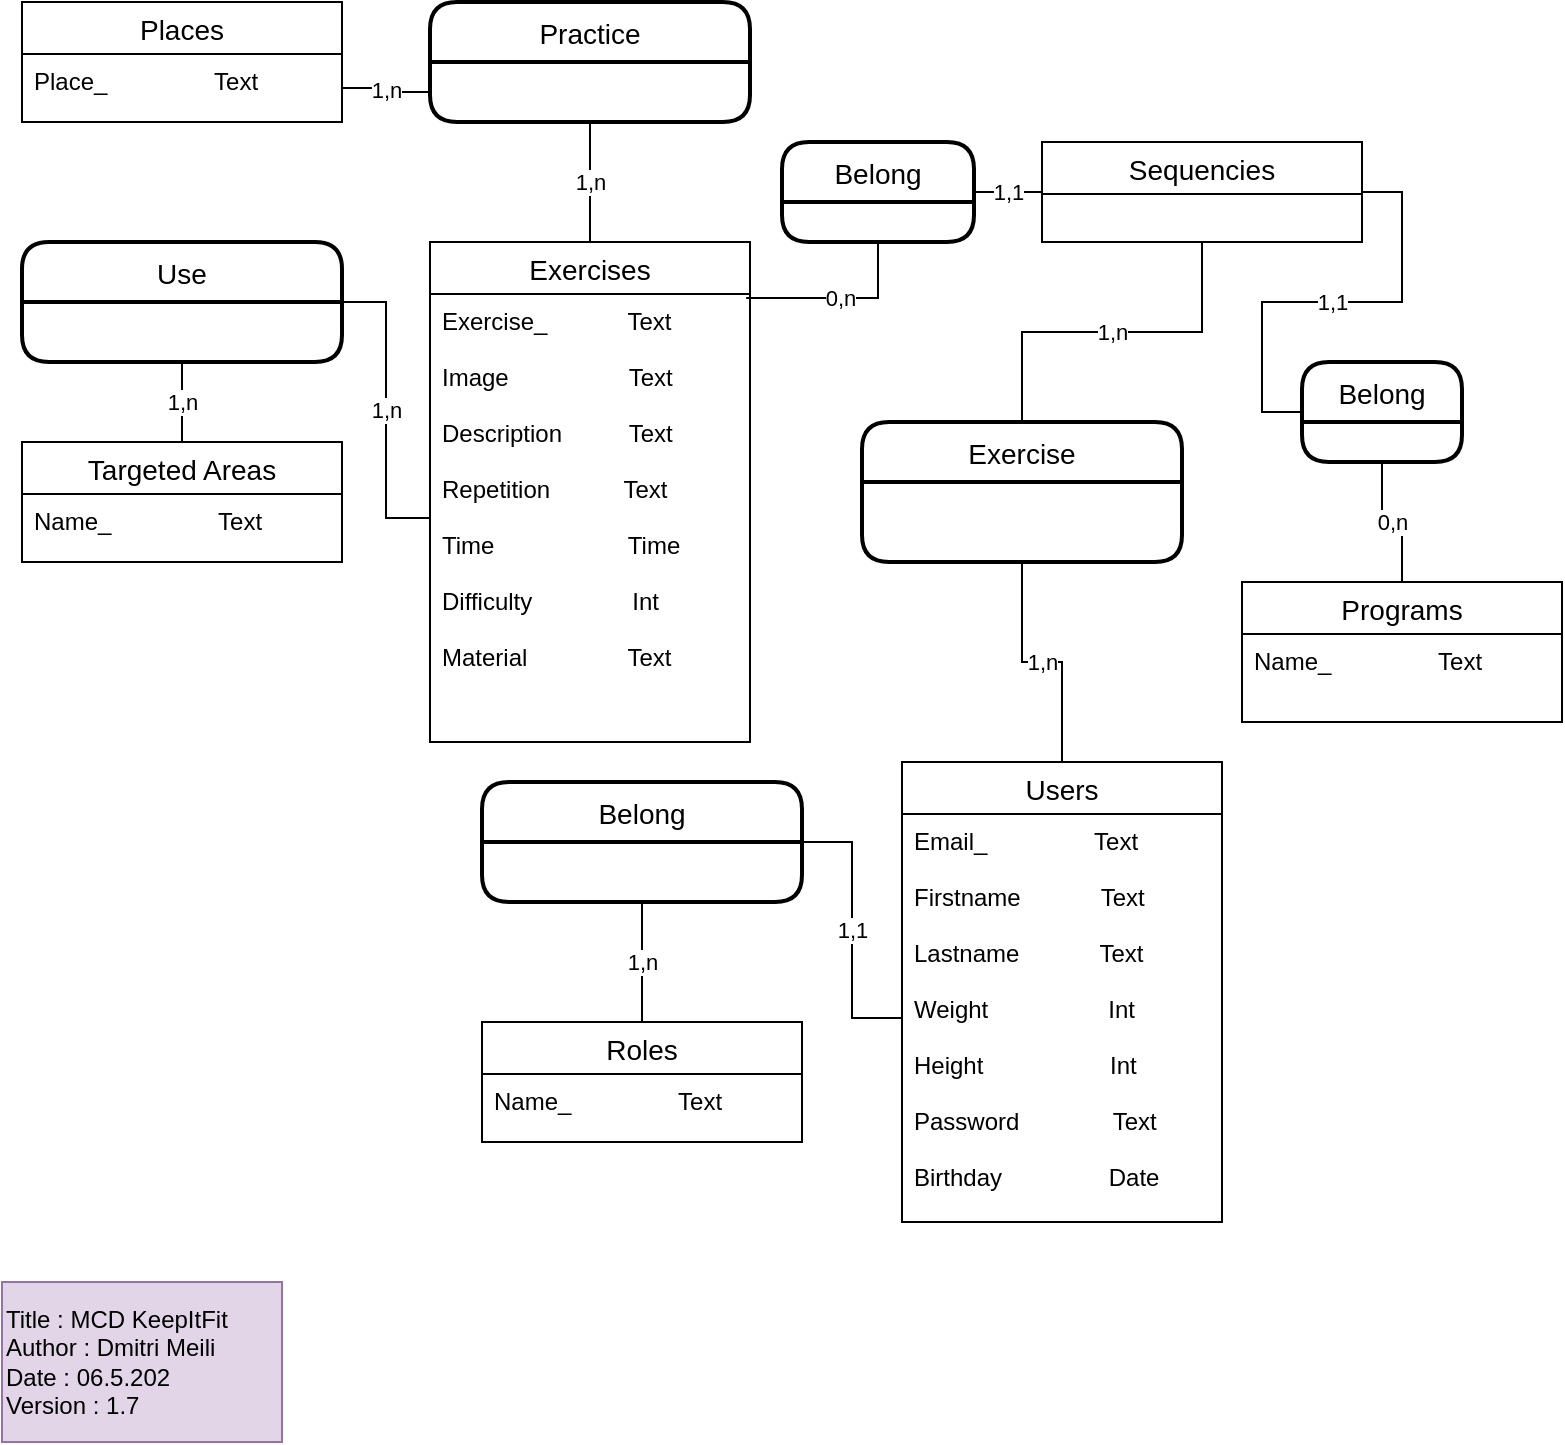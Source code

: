 <mxfile version="18.0.1" type="device"><diagram id="tRub4JKw9gHAlWl4dK4v" name="Page-1"><mxGraphModel dx="1422" dy="734" grid="1" gridSize="10" guides="1" tooltips="1" connect="1" arrows="1" fold="1" page="1" pageScale="1" pageWidth="827" pageHeight="1169" math="0" shadow="0"><root><mxCell id="0"/><mxCell id="1" parent="0"/><mxCell id="4A7Yl201nHzoSWZXf18e-16" value="1,n" style="edgeStyle=orthogonalEdgeStyle;rounded=0;orthogonalLoop=1;jettySize=auto;html=1;exitX=0.5;exitY=0;exitDx=0;exitDy=0;entryX=0.5;entryY=1;entryDx=0;entryDy=0;endArrow=none;endFill=0;" parent="1" source="4A7Yl201nHzoSWZXf18e-1" target="FkTs1gKLr_pIvV2boRRY-3" edge="1"><mxGeometry relative="1" as="geometry"><mxPoint x="540" y="380" as="targetPoint"/></mxGeometry></mxCell><mxCell id="4A7Yl201nHzoSWZXf18e-1" value="Users" style="swimlane;fontStyle=0;childLayout=stackLayout;horizontal=1;startSize=26;horizontalStack=0;resizeParent=1;resizeParentMax=0;resizeLast=0;collapsible=1;marginBottom=0;align=center;fontSize=14;" parent="1" vertex="1"><mxGeometry x="490" y="440" width="160" height="230" as="geometry"/></mxCell><mxCell id="4A7Yl201nHzoSWZXf18e-2" value="Email_                Text&#10;&#10;Firstname            Text&#10;&#10;Lastname            Text&#10;&#10;Weight                  Int&#10;&#10;Height                   Int&#10;&#10;Password              Text&#10;&#10;Birthday                Date" style="text;strokeColor=none;fillColor=none;spacingLeft=4;spacingRight=4;overflow=hidden;rotatable=0;points=[[0,0.5],[1,0.5]];portConstraint=eastwest;fontSize=12;" parent="4A7Yl201nHzoSWZXf18e-1" vertex="1"><mxGeometry y="26" width="160" height="204" as="geometry"/></mxCell><mxCell id="4A7Yl201nHzoSWZXf18e-13" value="1,1" style="edgeStyle=orthogonalEdgeStyle;rounded=0;orthogonalLoop=1;jettySize=auto;html=1;exitX=1;exitY=0.5;exitDx=0;exitDy=0;endArrow=none;endFill=0;" parent="1" source="4A7Yl201nHzoSWZXf18e-5" target="4A7Yl201nHzoSWZXf18e-2" edge="1"><mxGeometry relative="1" as="geometry"/></mxCell><mxCell id="4A7Yl201nHzoSWZXf18e-14" value="1,n" style="edgeStyle=orthogonalEdgeStyle;rounded=0;orthogonalLoop=1;jettySize=auto;html=1;exitX=0.5;exitY=1;exitDx=0;exitDy=0;entryX=0.5;entryY=0;entryDx=0;entryDy=0;endArrow=none;endFill=0;" parent="1" source="4A7Yl201nHzoSWZXf18e-5" target="4A7Yl201nHzoSWZXf18e-7" edge="1"><mxGeometry relative="1" as="geometry"/></mxCell><mxCell id="4A7Yl201nHzoSWZXf18e-5" value="Belong" style="swimlane;childLayout=stackLayout;horizontal=1;startSize=30;horizontalStack=0;rounded=1;fontSize=14;fontStyle=0;strokeWidth=2;resizeParent=0;resizeLast=1;shadow=0;dashed=0;align=center;" parent="1" vertex="1"><mxGeometry x="280" y="450" width="160" height="60" as="geometry"/></mxCell><mxCell id="4A7Yl201nHzoSWZXf18e-7" value="Roles" style="swimlane;fontStyle=0;childLayout=stackLayout;horizontal=1;startSize=26;horizontalStack=0;resizeParent=1;resizeParentMax=0;resizeLast=0;collapsible=1;marginBottom=0;align=center;fontSize=14;" parent="1" vertex="1"><mxGeometry x="280" y="570" width="160" height="60" as="geometry"/></mxCell><mxCell id="4A7Yl201nHzoSWZXf18e-8" value="Name_                Text" style="text;strokeColor=none;fillColor=none;spacingLeft=4;spacingRight=4;overflow=hidden;rotatable=0;points=[[0,0.5],[1,0.5]];portConstraint=eastwest;fontSize=12;" parent="4A7Yl201nHzoSWZXf18e-7" vertex="1"><mxGeometry y="26" width="160" height="34" as="geometry"/></mxCell><mxCell id="4A7Yl201nHzoSWZXf18e-9" value="Places" style="swimlane;fontStyle=0;childLayout=stackLayout;horizontal=1;startSize=26;horizontalStack=0;resizeParent=1;resizeParentMax=0;resizeLast=0;collapsible=1;marginBottom=0;align=center;fontSize=14;" parent="1" vertex="1"><mxGeometry x="50" y="60" width="160" height="60" as="geometry"/></mxCell><mxCell id="4A7Yl201nHzoSWZXf18e-10" value="Place_                Text" style="text;strokeColor=none;fillColor=none;spacingLeft=4;spacingRight=4;overflow=hidden;rotatable=0;points=[[0,0.5],[1,0.5]];portConstraint=eastwest;fontSize=12;" parent="4A7Yl201nHzoSWZXf18e-9" vertex="1"><mxGeometry y="26" width="160" height="34" as="geometry"/></mxCell><mxCell id="4A7Yl201nHzoSWZXf18e-20" value="1,n" style="edgeStyle=orthogonalEdgeStyle;rounded=0;orthogonalLoop=1;jettySize=auto;html=1;exitX=0.5;exitY=0;exitDx=0;exitDy=0;entryX=0.5;entryY=1;entryDx=0;entryDy=0;endArrow=none;endFill=0;" parent="1" source="4A7Yl201nHzoSWZXf18e-11" target="4A7Yl201nHzoSWZXf18e-19" edge="1"><mxGeometry relative="1" as="geometry"/></mxCell><mxCell id="4A7Yl201nHzoSWZXf18e-11" value="Exercises" style="swimlane;fontStyle=0;childLayout=stackLayout;horizontal=1;startSize=26;horizontalStack=0;resizeParent=1;resizeParentMax=0;resizeLast=0;collapsible=1;marginBottom=0;align=center;fontSize=14;" parent="1" vertex="1"><mxGeometry x="254" y="180" width="160" height="250" as="geometry"/></mxCell><mxCell id="4A7Yl201nHzoSWZXf18e-12" value="Exercise_            Text&#10;&#10;Image                  Text&#10;&#10;Description          Text&#10;&#10;Repetition           Text&#10;&#10;Time                    Time&#10;&#10;Difficulty               Int&#10;&#10;Material               Text&#10;&#10;" style="text;strokeColor=none;fillColor=none;spacingLeft=4;spacingRight=4;overflow=hidden;rotatable=0;points=[[0,0.5],[1,0.5]];portConstraint=eastwest;fontSize=12;" parent="4A7Yl201nHzoSWZXf18e-11" vertex="1"><mxGeometry y="26" width="160" height="224" as="geometry"/></mxCell><mxCell id="4A7Yl201nHzoSWZXf18e-19" value="Practice" style="swimlane;childLayout=stackLayout;horizontal=1;startSize=30;horizontalStack=0;rounded=1;fontSize=14;fontStyle=0;strokeWidth=2;resizeParent=0;resizeLast=1;shadow=0;dashed=0;align=center;" parent="1" vertex="1"><mxGeometry x="254" y="60" width="160" height="60" as="geometry"/></mxCell><mxCell id="4A7Yl201nHzoSWZXf18e-25" value="1,n" style="edgeStyle=orthogonalEdgeStyle;rounded=0;orthogonalLoop=1;jettySize=auto;html=1;exitX=1;exitY=0.5;exitDx=0;exitDy=0;endArrow=none;endFill=0;" parent="1" source="4A7Yl201nHzoSWZXf18e-22" target="4A7Yl201nHzoSWZXf18e-12" edge="1"><mxGeometry relative="1" as="geometry"/></mxCell><mxCell id="4A7Yl201nHzoSWZXf18e-26" value="1,n" style="edgeStyle=orthogonalEdgeStyle;rounded=0;orthogonalLoop=1;jettySize=auto;html=1;exitX=0.5;exitY=1;exitDx=0;exitDy=0;entryX=0.5;entryY=0;entryDx=0;entryDy=0;endArrow=none;endFill=0;" parent="1" source="4A7Yl201nHzoSWZXf18e-22" target="4A7Yl201nHzoSWZXf18e-23" edge="1"><mxGeometry relative="1" as="geometry"/></mxCell><mxCell id="4A7Yl201nHzoSWZXf18e-22" value="Use" style="swimlane;childLayout=stackLayout;horizontal=1;startSize=30;horizontalStack=0;rounded=1;fontSize=14;fontStyle=0;strokeWidth=2;resizeParent=0;resizeLast=1;shadow=0;dashed=0;align=center;" parent="1" vertex="1"><mxGeometry x="50" y="180" width="160" height="60" as="geometry"/></mxCell><mxCell id="4A7Yl201nHzoSWZXf18e-23" value="Targeted Areas" style="swimlane;fontStyle=0;childLayout=stackLayout;horizontal=1;startSize=26;horizontalStack=0;resizeParent=1;resizeParentMax=0;resizeLast=0;collapsible=1;marginBottom=0;align=center;fontSize=14;" parent="1" vertex="1"><mxGeometry x="50" y="280" width="160" height="60" as="geometry"/></mxCell><mxCell id="4A7Yl201nHzoSWZXf18e-24" value="Name_                Text" style="text;strokeColor=none;fillColor=none;spacingLeft=4;spacingRight=4;overflow=hidden;rotatable=0;points=[[0,0.5],[1,0.5]];portConstraint=eastwest;fontSize=12;" parent="4A7Yl201nHzoSWZXf18e-23" vertex="1"><mxGeometry y="26" width="160" height="34" as="geometry"/></mxCell><mxCell id="4A7Yl201nHzoSWZXf18e-32" value="Title : MCD KeepItFit&lt;br&gt;Author : Dmitri Meili&lt;br&gt;Date : 06.5.202&lt;br&gt;Version : 1.7" style="rounded=0;whiteSpace=wrap;html=1;fillColor=#e1d5e7;strokeColor=#9673a6;align=left;" parent="1" vertex="1"><mxGeometry x="40" y="700" width="140" height="80" as="geometry"/></mxCell><mxCell id="4A7Yl201nHzoSWZXf18e-33" value="Programs" style="swimlane;fontStyle=0;childLayout=stackLayout;horizontal=1;startSize=26;horizontalStack=0;resizeParent=1;resizeParentMax=0;resizeLast=0;collapsible=1;marginBottom=0;align=center;fontSize=14;" parent="1" vertex="1"><mxGeometry x="660" y="350" width="160" height="70" as="geometry"/></mxCell><mxCell id="4A7Yl201nHzoSWZXf18e-34" value="Name_                Text" style="text;strokeColor=none;fillColor=none;spacingLeft=4;spacingRight=4;overflow=hidden;rotatable=0;points=[[0,0.5],[1,0.5]];portConstraint=eastwest;fontSize=12;" parent="4A7Yl201nHzoSWZXf18e-33" vertex="1"><mxGeometry y="26" width="160" height="44" as="geometry"/></mxCell><mxCell id="4A7Yl201nHzoSWZXf18e-35" value="1,n" style="edgeStyle=orthogonalEdgeStyle;rounded=0;orthogonalLoop=1;jettySize=auto;html=1;exitX=1;exitY=0.5;exitDx=0;exitDy=0;entryX=0;entryY=0.75;entryDx=0;entryDy=0;endArrow=none;endFill=0;" parent="1" source="4A7Yl201nHzoSWZXf18e-10" target="4A7Yl201nHzoSWZXf18e-19" edge="1"><mxGeometry relative="1" as="geometry"/></mxCell><mxCell id="4A7Yl201nHzoSWZXf18e-40" value="0,n" style="edgeStyle=orthogonalEdgeStyle;rounded=0;orthogonalLoop=1;jettySize=auto;html=1;exitX=0.5;exitY=1;exitDx=0;exitDy=0;entryX=0.988;entryY=0.009;entryDx=0;entryDy=0;entryPerimeter=0;endArrow=none;endFill=0;" parent="1" source="jQF4DJG_rWr-ggsBmy3Q-4" target="4A7Yl201nHzoSWZXf18e-12" edge="1"><mxGeometry relative="1" as="geometry"><mxPoint x="460" y="200" as="sourcePoint"/></mxGeometry></mxCell><mxCell id="FkTs1gKLr_pIvV2boRRY-8" value="1,n" style="edgeStyle=orthogonalEdgeStyle;rounded=0;orthogonalLoop=1;jettySize=auto;html=1;entryX=0.5;entryY=0;entryDx=0;entryDy=0;endArrow=none;endFill=0;exitX=0.5;exitY=1;exitDx=0;exitDy=0;" parent="1" source="jQF4DJG_rWr-ggsBmy3Q-1" target="FkTs1gKLr_pIvV2boRRY-3" edge="1"><mxGeometry relative="1" as="geometry"><mxPoint x="540" y="230" as="sourcePoint"/></mxGeometry></mxCell><mxCell id="FkTs1gKLr_pIvV2boRRY-3" value="Exercise" style="swimlane;childLayout=stackLayout;horizontal=1;startSize=30;horizontalStack=0;rounded=1;fontSize=14;fontStyle=0;strokeWidth=2;resizeParent=0;resizeLast=1;shadow=0;dashed=0;align=center;" parent="1" vertex="1"><mxGeometry x="470" y="270" width="160" height="70" as="geometry"/></mxCell><mxCell id="jQF4DJG_rWr-ggsBmy3Q-7" value="1,1" style="edgeStyle=orthogonalEdgeStyle;rounded=0;orthogonalLoop=1;jettySize=auto;html=1;exitX=1;exitY=0.5;exitDx=0;exitDy=0;entryX=0;entryY=0.5;entryDx=0;entryDy=0;endArrow=none;endFill=0;" edge="1" parent="1" source="jQF4DJG_rWr-ggsBmy3Q-1" target="jQF4DJG_rWr-ggsBmy3Q-3"><mxGeometry relative="1" as="geometry"/></mxCell><mxCell id="jQF4DJG_rWr-ggsBmy3Q-1" value="Sequencies" style="swimlane;fontStyle=0;childLayout=stackLayout;horizontal=1;startSize=26;horizontalStack=0;resizeParent=1;resizeParentMax=0;resizeLast=0;collapsible=1;marginBottom=0;align=center;fontSize=14;" vertex="1" parent="1"><mxGeometry x="560" y="130" width="160" height="50" as="geometry"/></mxCell><mxCell id="jQF4DJG_rWr-ggsBmy3Q-9" value="0,n" style="edgeStyle=orthogonalEdgeStyle;rounded=0;orthogonalLoop=1;jettySize=auto;html=1;exitX=0.5;exitY=1;exitDx=0;exitDy=0;entryX=0.5;entryY=0;entryDx=0;entryDy=0;endArrow=none;endFill=0;" edge="1" parent="1" source="jQF4DJG_rWr-ggsBmy3Q-3" target="4A7Yl201nHzoSWZXf18e-33"><mxGeometry relative="1" as="geometry"/></mxCell><mxCell id="jQF4DJG_rWr-ggsBmy3Q-3" value="Belong" style="swimlane;childLayout=stackLayout;horizontal=1;startSize=30;horizontalStack=0;rounded=1;fontSize=14;fontStyle=0;strokeWidth=2;resizeParent=0;resizeLast=1;shadow=0;dashed=0;align=center;" vertex="1" parent="1"><mxGeometry x="690" y="240" width="80" height="50" as="geometry"/></mxCell><mxCell id="jQF4DJG_rWr-ggsBmy3Q-5" value="1,1" style="edgeStyle=orthogonalEdgeStyle;rounded=0;orthogonalLoop=1;jettySize=auto;html=1;exitX=1;exitY=0.5;exitDx=0;exitDy=0;entryX=0;entryY=0.5;entryDx=0;entryDy=0;endArrow=none;endFill=0;" edge="1" parent="1" source="jQF4DJG_rWr-ggsBmy3Q-4" target="jQF4DJG_rWr-ggsBmy3Q-1"><mxGeometry relative="1" as="geometry"/></mxCell><mxCell id="jQF4DJG_rWr-ggsBmy3Q-4" value="Belong" style="swimlane;childLayout=stackLayout;horizontal=1;startSize=30;horizontalStack=0;rounded=1;fontSize=14;fontStyle=0;strokeWidth=2;resizeParent=0;resizeLast=1;shadow=0;dashed=0;align=center;" vertex="1" parent="1"><mxGeometry x="430" y="130" width="96" height="50" as="geometry"/></mxCell></root></mxGraphModel></diagram></mxfile>